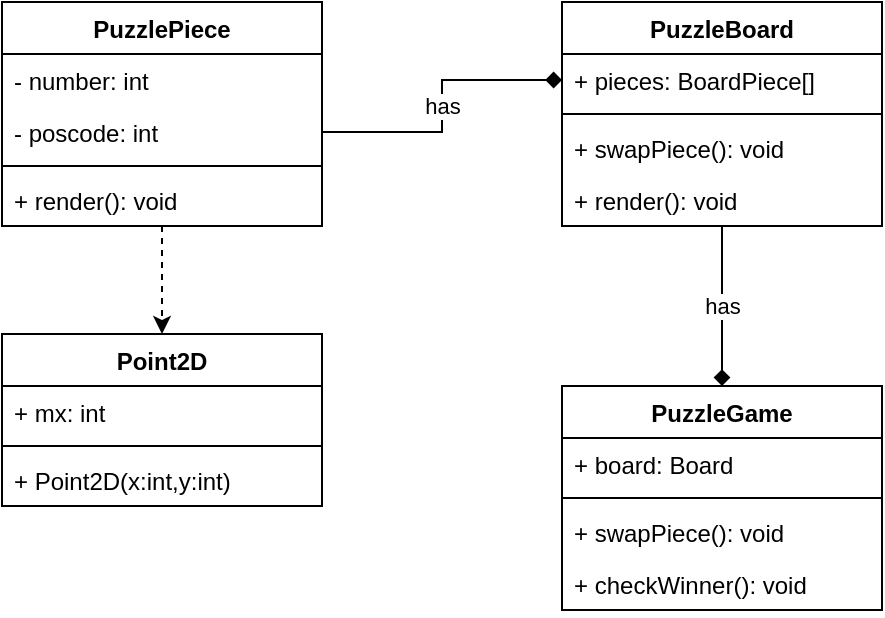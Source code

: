 <mxfile version="13.3.5" type="device"><diagram id="d4qsNwkdU9ETwcAovlGu" name="Page-1"><mxGraphModel dx="1022" dy="590" grid="1" gridSize="10" guides="1" tooltips="1" connect="1" arrows="1" fold="1" page="1" pageScale="1" pageWidth="850" pageHeight="1100" math="0" shadow="0"><root><mxCell id="0"/><mxCell id="1" parent="0"/><mxCell id="Om8HeKQLKM89YELnogGr-11" value="has" style="edgeStyle=orthogonalEdgeStyle;rounded=0;orthogonalLoop=1;jettySize=auto;html=1;endArrow=diamond;endFill=1;" parent="1" source="Om8HeKQLKM89YELnogGr-6" target="Om8HeKQLKM89YELnogGr-1" edge="1"><mxGeometry relative="1" as="geometry"/></mxCell><mxCell id="Om8HeKQLKM89YELnogGr-1" value="PuzzleGame" style="swimlane;fontStyle=1;align=center;verticalAlign=top;childLayout=stackLayout;horizontal=1;startSize=26;horizontalStack=0;resizeParent=1;resizeParentMax=0;resizeLast=0;collapsible=1;marginBottom=0;" parent="1" vertex="1"><mxGeometry x="340" y="260" width="160" height="112" as="geometry"/></mxCell><mxCell id="Om8HeKQLKM89YELnogGr-5" value="+ board: Board" style="text;strokeColor=none;fillColor=none;align=left;verticalAlign=top;spacingLeft=4;spacingRight=4;overflow=hidden;rotatable=0;points=[[0,0.5],[1,0.5]];portConstraint=eastwest;" parent="Om8HeKQLKM89YELnogGr-1" vertex="1"><mxGeometry y="26" width="160" height="26" as="geometry"/></mxCell><mxCell id="Om8HeKQLKM89YELnogGr-3" value="" style="line;strokeWidth=1;fillColor=none;align=left;verticalAlign=middle;spacingTop=-1;spacingLeft=3;spacingRight=3;rotatable=0;labelPosition=right;points=[];portConstraint=eastwest;" parent="Om8HeKQLKM89YELnogGr-1" vertex="1"><mxGeometry y="52" width="160" height="8" as="geometry"/></mxCell><mxCell id="Om8HeKQLKM89YELnogGr-27" value="+ swapPiece(): void" style="text;strokeColor=none;fillColor=none;align=left;verticalAlign=top;spacingLeft=4;spacingRight=4;overflow=hidden;rotatable=0;points=[[0,0.5],[1,0.5]];portConstraint=eastwest;" parent="Om8HeKQLKM89YELnogGr-1" vertex="1"><mxGeometry y="60" width="160" height="26" as="geometry"/></mxCell><mxCell id="Om8HeKQLKM89YELnogGr-10" value="+ checkWinner(): void" style="text;strokeColor=none;fillColor=none;align=left;verticalAlign=top;spacingLeft=4;spacingRight=4;overflow=hidden;rotatable=0;points=[[0,0.5],[1,0.5]];portConstraint=eastwest;" parent="Om8HeKQLKM89YELnogGr-1" vertex="1"><mxGeometry y="86" width="160" height="26" as="geometry"/></mxCell><mxCell id="Om8HeKQLKM89YELnogGr-6" value="PuzzleBoard" style="swimlane;fontStyle=1;align=center;verticalAlign=top;childLayout=stackLayout;horizontal=1;startSize=26;horizontalStack=0;resizeParent=1;resizeParentMax=0;resizeLast=0;collapsible=1;marginBottom=0;" parent="1" vertex="1"><mxGeometry x="340" y="68" width="160" height="112" as="geometry"/></mxCell><mxCell id="Om8HeKQLKM89YELnogGr-7" value="+ pieces: BoardPiece[]" style="text;strokeColor=none;fillColor=none;align=left;verticalAlign=top;spacingLeft=4;spacingRight=4;overflow=hidden;rotatable=0;points=[[0,0.5],[1,0.5]];portConstraint=eastwest;" parent="Om8HeKQLKM89YELnogGr-6" vertex="1"><mxGeometry y="26" width="160" height="26" as="geometry"/></mxCell><mxCell id="Om8HeKQLKM89YELnogGr-9" value="" style="line;strokeWidth=1;fillColor=none;align=left;verticalAlign=middle;spacingTop=-1;spacingLeft=3;spacingRight=3;rotatable=0;labelPosition=right;points=[];portConstraint=eastwest;" parent="Om8HeKQLKM89YELnogGr-6" vertex="1"><mxGeometry y="52" width="160" height="8" as="geometry"/></mxCell><mxCell id="_91l90XKnPLJqbWPHQ2I-7" value="+ swapPiece(): void" style="text;strokeColor=none;fillColor=none;align=left;verticalAlign=top;spacingLeft=4;spacingRight=4;overflow=hidden;rotatable=0;points=[[0,0.5],[1,0.5]];portConstraint=eastwest;" vertex="1" parent="Om8HeKQLKM89YELnogGr-6"><mxGeometry y="60" width="160" height="26" as="geometry"/></mxCell><mxCell id="_91l90XKnPLJqbWPHQ2I-8" value="+ render(): void" style="text;strokeColor=none;fillColor=none;align=left;verticalAlign=top;spacingLeft=4;spacingRight=4;overflow=hidden;rotatable=0;points=[[0,0.5],[1,0.5]];portConstraint=eastwest;" vertex="1" parent="Om8HeKQLKM89YELnogGr-6"><mxGeometry y="86" width="160" height="26" as="geometry"/></mxCell><mxCell id="_91l90XKnPLJqbWPHQ2I-6" value="" style="edgeStyle=orthogonalEdgeStyle;rounded=0;orthogonalLoop=1;jettySize=auto;html=1;dashed=1;" edge="1" parent="1" source="Om8HeKQLKM89YELnogGr-12" target="_91l90XKnPLJqbWPHQ2I-2"><mxGeometry relative="1" as="geometry"/></mxCell><mxCell id="Om8HeKQLKM89YELnogGr-12" value="PuzzlePiece" style="swimlane;fontStyle=1;align=center;verticalAlign=top;childLayout=stackLayout;horizontal=1;startSize=26;horizontalStack=0;resizeParent=1;resizeParentMax=0;resizeLast=0;collapsible=1;marginBottom=0;" parent="1" vertex="1"><mxGeometry x="60" y="68" width="160" height="112" as="geometry"/></mxCell><mxCell id="_91l90XKnPLJqbWPHQ2I-9" value="- number: int" style="text;strokeColor=none;fillColor=none;align=left;verticalAlign=top;spacingLeft=4;spacingRight=4;overflow=hidden;rotatable=0;points=[[0,0.5],[1,0.5]];portConstraint=eastwest;" vertex="1" parent="Om8HeKQLKM89YELnogGr-12"><mxGeometry y="26" width="160" height="26" as="geometry"/></mxCell><mxCell id="Om8HeKQLKM89YELnogGr-13" value="- poscode: int" style="text;strokeColor=none;fillColor=none;align=left;verticalAlign=top;spacingLeft=4;spacingRight=4;overflow=hidden;rotatable=0;points=[[0,0.5],[1,0.5]];portConstraint=eastwest;" parent="Om8HeKQLKM89YELnogGr-12" vertex="1"><mxGeometry y="52" width="160" height="26" as="geometry"/></mxCell><mxCell id="Om8HeKQLKM89YELnogGr-15" value="" style="line;strokeWidth=1;fillColor=none;align=left;verticalAlign=middle;spacingTop=-1;spacingLeft=3;spacingRight=3;rotatable=0;labelPosition=right;points=[];portConstraint=eastwest;" parent="Om8HeKQLKM89YELnogGr-12" vertex="1"><mxGeometry y="78" width="160" height="8" as="geometry"/></mxCell><mxCell id="_91l90XKnPLJqbWPHQ2I-1" value="+ render(): void" style="text;strokeColor=none;fillColor=none;align=left;verticalAlign=top;spacingLeft=4;spacingRight=4;overflow=hidden;rotatable=0;points=[[0,0.5],[1,0.5]];portConstraint=eastwest;" vertex="1" parent="Om8HeKQLKM89YELnogGr-12"><mxGeometry y="86" width="160" height="26" as="geometry"/></mxCell><mxCell id="_91l90XKnPLJqbWPHQ2I-2" value="Point2D" style="swimlane;fontStyle=1;align=center;verticalAlign=top;childLayout=stackLayout;horizontal=1;startSize=26;horizontalStack=0;resizeParent=1;resizeParentMax=0;resizeLast=0;collapsible=1;marginBottom=0;" vertex="1" parent="1"><mxGeometry x="60" y="234" width="160" height="86" as="geometry"/></mxCell><mxCell id="_91l90XKnPLJqbWPHQ2I-3" value="+ mx: int" style="text;strokeColor=none;fillColor=none;align=left;verticalAlign=top;spacingLeft=4;spacingRight=4;overflow=hidden;rotatable=0;points=[[0,0.5],[1,0.5]];portConstraint=eastwest;" vertex="1" parent="_91l90XKnPLJqbWPHQ2I-2"><mxGeometry y="26" width="160" height="26" as="geometry"/></mxCell><mxCell id="_91l90XKnPLJqbWPHQ2I-4" value="" style="line;strokeWidth=1;fillColor=none;align=left;verticalAlign=middle;spacingTop=-1;spacingLeft=3;spacingRight=3;rotatable=0;labelPosition=right;points=[];portConstraint=eastwest;" vertex="1" parent="_91l90XKnPLJqbWPHQ2I-2"><mxGeometry y="52" width="160" height="8" as="geometry"/></mxCell><mxCell id="_91l90XKnPLJqbWPHQ2I-5" value="+ Point2D(x:int,y:int)" style="text;strokeColor=none;fillColor=none;align=left;verticalAlign=top;spacingLeft=4;spacingRight=4;overflow=hidden;rotatable=0;points=[[0,0.5],[1,0.5]];portConstraint=eastwest;" vertex="1" parent="_91l90XKnPLJqbWPHQ2I-2"><mxGeometry y="60" width="160" height="26" as="geometry"/></mxCell><mxCell id="Om8HeKQLKM89YELnogGr-23" value="has" style="edgeStyle=orthogonalEdgeStyle;rounded=0;orthogonalLoop=1;jettySize=auto;html=1;exitX=1;exitY=0.5;exitDx=0;exitDy=0;entryX=0;entryY=0.5;entryDx=0;entryDy=0;endArrow=diamond;endFill=1;" parent="1" source="Om8HeKQLKM89YELnogGr-13" target="Om8HeKQLKM89YELnogGr-7" edge="1"><mxGeometry relative="1" as="geometry"/></mxCell></root></mxGraphModel></diagram></mxfile>